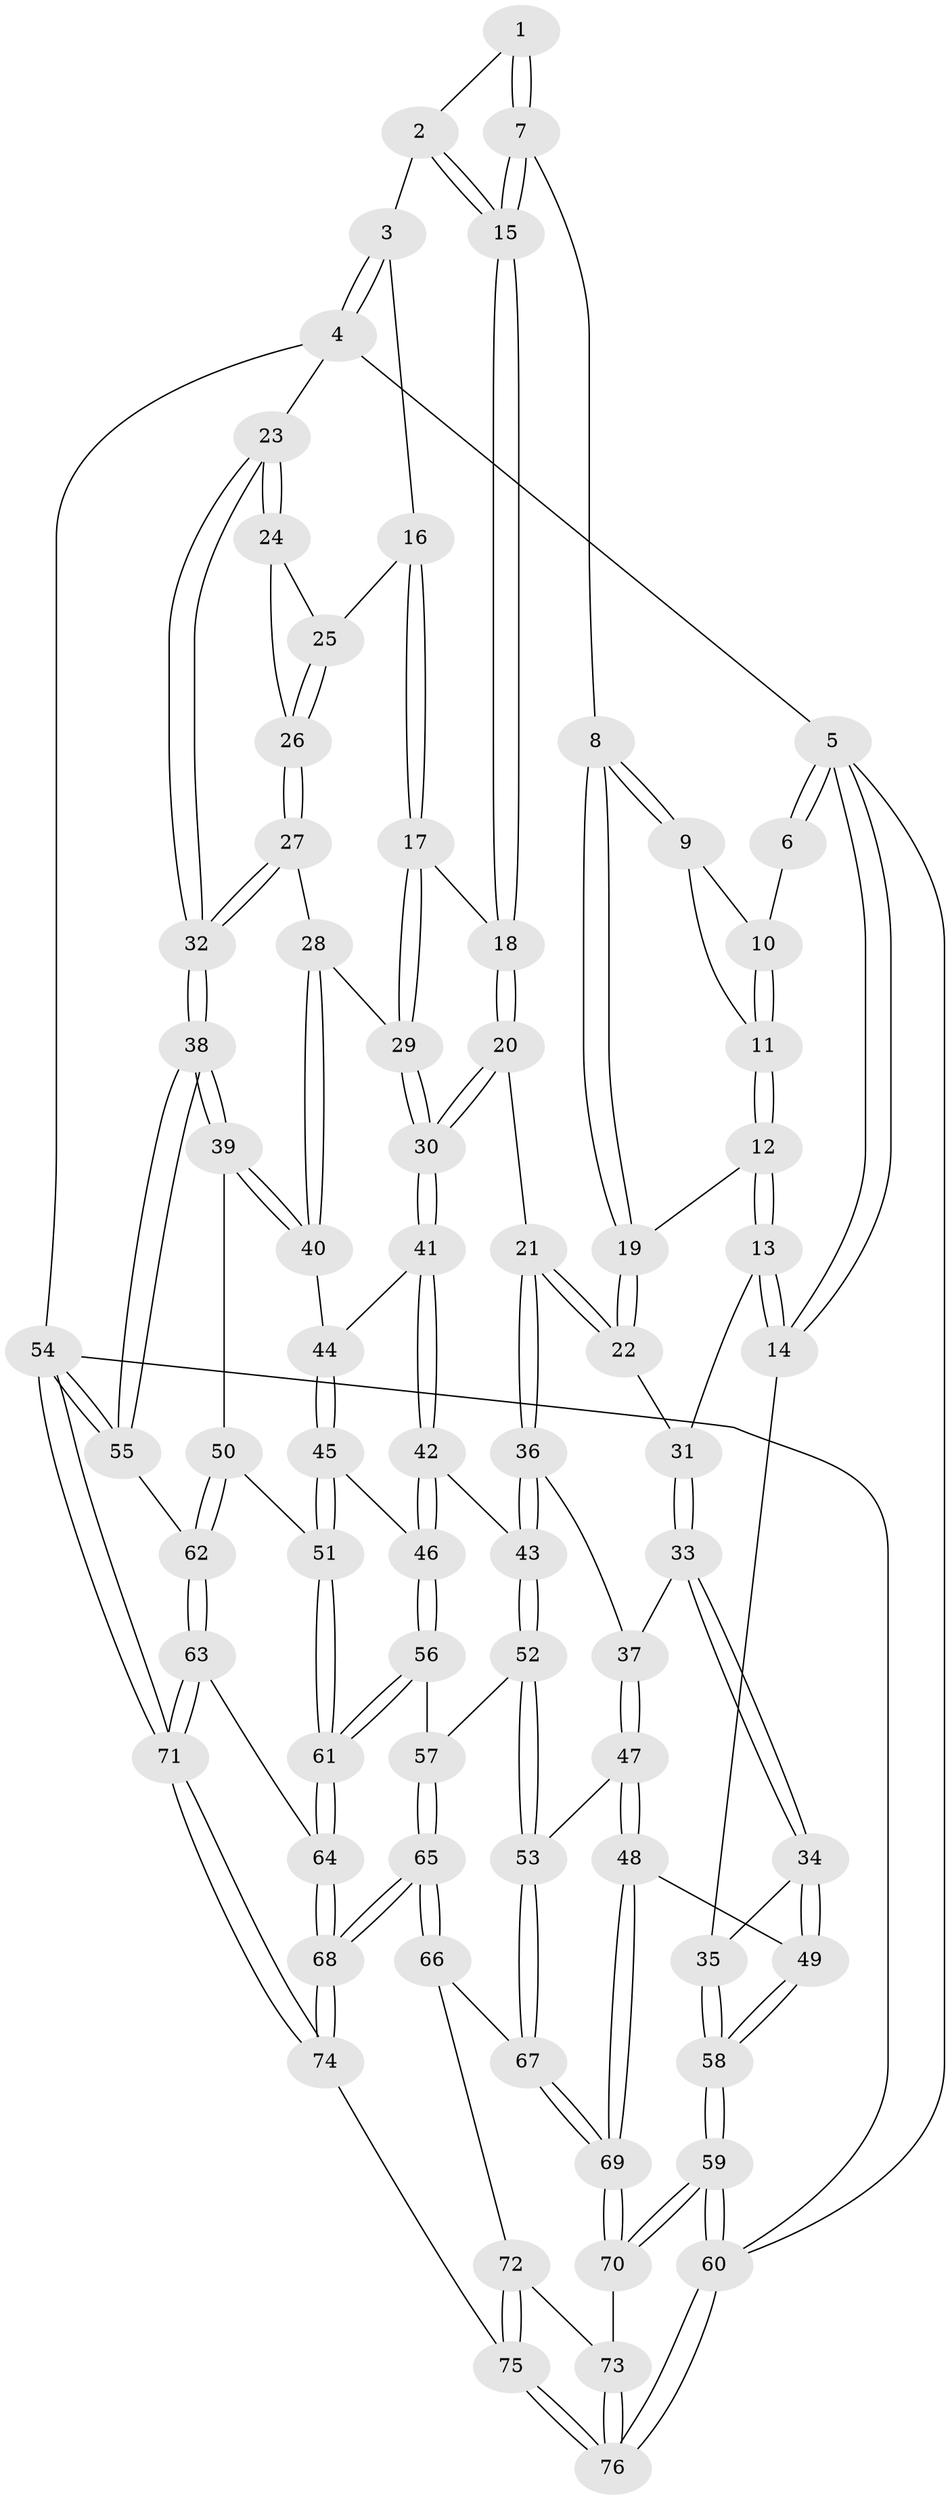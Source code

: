 // coarse degree distribution, {3: 0.2631578947368421, 4: 0.6578947368421053, 2: 0.02631578947368421, 5: 0.05263157894736842}
// Generated by graph-tools (version 1.1) at 2025/38/03/04/25 23:38:27]
// undirected, 76 vertices, 187 edges
graph export_dot {
  node [color=gray90,style=filled];
  1 [pos="+0.4055015250835803+0"];
  2 [pos="+0.6571634061231495+0"];
  3 [pos="+0.8672020247703409+0"];
  4 [pos="+1+0"];
  5 [pos="+0+0"];
  6 [pos="+0.21222672156511593+0"];
  7 [pos="+0.388099607466328+0.12005872698475722"];
  8 [pos="+0.3831073696525081+0.12329193696686618"];
  9 [pos="+0.2816836540457247+0.05984340266976641"];
  10 [pos="+0.22585141476740536+0"];
  11 [pos="+0.16314273178273214+0.12136902503612113"];
  12 [pos="+0.136822006810536+0.15092538288074847"];
  13 [pos="+0+0.19871322121460747"];
  14 [pos="+0+0.17092044789647656"];
  15 [pos="+0.5509437204379611+0.11762251501900207"];
  16 [pos="+0.7870310582524744+0.14692770644010228"];
  17 [pos="+0.7116536539241765+0.21614680939459416"];
  18 [pos="+0.570060070485257+0.15137631833831205"];
  19 [pos="+0.3318227383307363+0.23079750295222667"];
  20 [pos="+0.479715506144067+0.3781962363605561"];
  21 [pos="+0.442180310546889+0.39339018772990464"];
  22 [pos="+0.3433662418101451+0.3118563180969143"];
  23 [pos="+1+0.08747687931514277"];
  24 [pos="+1+0.18275726920896845"];
  25 [pos="+0.8525572315673405+0.18667514090341064"];
  26 [pos="+0.8892871154794347+0.331165617510867"];
  27 [pos="+0.8476771611187272+0.3960988945379805"];
  28 [pos="+0.7651603729995685+0.40341616538075026"];
  29 [pos="+0.7282146460305791+0.39826852332242874"];
  30 [pos="+0.7206532965198713+0.4031236279534933"];
  31 [pos="+0.18498670460778177+0.372089325644493"];
  32 [pos="+1+0.6058756725446467"];
  33 [pos="+0.1734968604680994+0.5375242910294175"];
  34 [pos="+0.11711007358146476+0.5652766547081743"];
  35 [pos="+0+0.5106236840990322"];
  36 [pos="+0.4126950196749838+0.5473028319440237"];
  37 [pos="+0.28331852754105985+0.5731759210982869"];
  38 [pos="+1+0.6086906075281114"];
  39 [pos="+0.8527427019270262+0.625387434413162"];
  40 [pos="+0.8487142403389527+0.6225201931771333"];
  41 [pos="+0.6836278830628139+0.5308107057263102"];
  42 [pos="+0.6230765082965195+0.629727695608604"];
  43 [pos="+0.4153147208932557+0.55080103145073"];
  44 [pos="+0.8130248895759886+0.616524807164137"];
  45 [pos="+0.6548299575917198+0.675975605092126"];
  46 [pos="+0.6346158522674451+0.665647471574165"];
  47 [pos="+0.2482608519845869+0.7675703028278721"];
  48 [pos="+0.16235113584530073+0.7984215155481997"];
  49 [pos="+0.12477481907803166+0.7667338793325142"];
  50 [pos="+0.779411513675401+0.7520593940141068"];
  51 [pos="+0.7432110494944787+0.7460525296627323"];
  52 [pos="+0.4152406904564679+0.7506213959024781"];
  53 [pos="+0.3410260215624592+0.7940594857687155"];
  54 [pos="+1+1"];
  55 [pos="+1+0.6298980843819284"];
  56 [pos="+0.5712773912693533+0.7642497587759838"];
  57 [pos="+0.4991600125029554+0.793979587552963"];
  58 [pos="+0+0.7743997417480208"];
  59 [pos="+0+0.8870439820103994"];
  60 [pos="+0+1"];
  61 [pos="+0.6626783929200317+0.8861260274043493"];
  62 [pos="+0.8436040128197857+0.813824680015284"];
  63 [pos="+0.8414145250962581+0.8867185710108847"];
  64 [pos="+0.6638902946719009+0.8957823028606381"];
  65 [pos="+0.49721019855669213+0.8851574436085263"];
  66 [pos="+0.3500995948194097+0.8755600018132603"];
  67 [pos="+0.34776305539110164+0.8668396214836085"];
  68 [pos="+0.5587070071146886+1"];
  69 [pos="+0.1566486657307929+0.9108748480856113"];
  70 [pos="+0.1527183186870705+0.93668684963388"];
  71 [pos="+1+1"];
  72 [pos="+0.34946204262147906+0.8874192498462117"];
  73 [pos="+0.1650036329007331+0.9689974313726823"];
  74 [pos="+0.5484989274056931+1"];
  75 [pos="+0.43255034360296585+1"];
  76 [pos="+0.2313315252805931+1"];
  1 -- 2;
  1 -- 7;
  1 -- 7;
  2 -- 3;
  2 -- 15;
  2 -- 15;
  3 -- 4;
  3 -- 4;
  3 -- 16;
  4 -- 5;
  4 -- 23;
  4 -- 54;
  5 -- 6;
  5 -- 6;
  5 -- 14;
  5 -- 14;
  5 -- 60;
  6 -- 10;
  7 -- 8;
  7 -- 15;
  7 -- 15;
  8 -- 9;
  8 -- 9;
  8 -- 19;
  8 -- 19;
  9 -- 10;
  9 -- 11;
  10 -- 11;
  10 -- 11;
  11 -- 12;
  11 -- 12;
  12 -- 13;
  12 -- 13;
  12 -- 19;
  13 -- 14;
  13 -- 14;
  13 -- 31;
  14 -- 35;
  15 -- 18;
  15 -- 18;
  16 -- 17;
  16 -- 17;
  16 -- 25;
  17 -- 18;
  17 -- 29;
  17 -- 29;
  18 -- 20;
  18 -- 20;
  19 -- 22;
  19 -- 22;
  20 -- 21;
  20 -- 30;
  20 -- 30;
  21 -- 22;
  21 -- 22;
  21 -- 36;
  21 -- 36;
  22 -- 31;
  23 -- 24;
  23 -- 24;
  23 -- 32;
  23 -- 32;
  24 -- 25;
  24 -- 26;
  25 -- 26;
  25 -- 26;
  26 -- 27;
  26 -- 27;
  27 -- 28;
  27 -- 32;
  27 -- 32;
  28 -- 29;
  28 -- 40;
  28 -- 40;
  29 -- 30;
  29 -- 30;
  30 -- 41;
  30 -- 41;
  31 -- 33;
  31 -- 33;
  32 -- 38;
  32 -- 38;
  33 -- 34;
  33 -- 34;
  33 -- 37;
  34 -- 35;
  34 -- 49;
  34 -- 49;
  35 -- 58;
  35 -- 58;
  36 -- 37;
  36 -- 43;
  36 -- 43;
  37 -- 47;
  37 -- 47;
  38 -- 39;
  38 -- 39;
  38 -- 55;
  38 -- 55;
  39 -- 40;
  39 -- 40;
  39 -- 50;
  40 -- 44;
  41 -- 42;
  41 -- 42;
  41 -- 44;
  42 -- 43;
  42 -- 46;
  42 -- 46;
  43 -- 52;
  43 -- 52;
  44 -- 45;
  44 -- 45;
  45 -- 46;
  45 -- 51;
  45 -- 51;
  46 -- 56;
  46 -- 56;
  47 -- 48;
  47 -- 48;
  47 -- 53;
  48 -- 49;
  48 -- 69;
  48 -- 69;
  49 -- 58;
  49 -- 58;
  50 -- 51;
  50 -- 62;
  50 -- 62;
  51 -- 61;
  51 -- 61;
  52 -- 53;
  52 -- 53;
  52 -- 57;
  53 -- 67;
  53 -- 67;
  54 -- 55;
  54 -- 55;
  54 -- 71;
  54 -- 71;
  54 -- 60;
  55 -- 62;
  56 -- 57;
  56 -- 61;
  56 -- 61;
  57 -- 65;
  57 -- 65;
  58 -- 59;
  58 -- 59;
  59 -- 60;
  59 -- 60;
  59 -- 70;
  59 -- 70;
  60 -- 76;
  60 -- 76;
  61 -- 64;
  61 -- 64;
  62 -- 63;
  62 -- 63;
  63 -- 64;
  63 -- 71;
  63 -- 71;
  64 -- 68;
  64 -- 68;
  65 -- 66;
  65 -- 66;
  65 -- 68;
  65 -- 68;
  66 -- 67;
  66 -- 72;
  67 -- 69;
  67 -- 69;
  68 -- 74;
  68 -- 74;
  69 -- 70;
  69 -- 70;
  70 -- 73;
  71 -- 74;
  71 -- 74;
  72 -- 73;
  72 -- 75;
  72 -- 75;
  73 -- 76;
  73 -- 76;
  74 -- 75;
  75 -- 76;
  75 -- 76;
}
